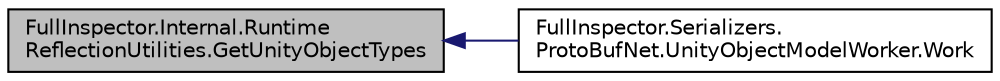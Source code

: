 digraph "FullInspector.Internal.RuntimeReflectionUtilities.GetUnityObjectTypes"
{
  edge [fontname="Helvetica",fontsize="10",labelfontname="Helvetica",labelfontsize="10"];
  node [fontname="Helvetica",fontsize="10",shape=record];
  rankdir="LR";
  Node1 [label="FullInspector.Internal.Runtime\lReflectionUtilities.GetUnityObjectTypes",height=0.2,width=0.4,color="black", fillcolor="grey75", style="filled" fontcolor="black"];
  Node1 -> Node2 [dir="back",color="midnightblue",fontsize="10",style="solid",fontname="Helvetica"];
  Node2 [label="FullInspector.Serializers.\lProtoBufNet.UnityObjectModelWorker.Work",height=0.2,width=0.4,color="black", fillcolor="white", style="filled",URL="$class_full_inspector_1_1_serializers_1_1_proto_buf_net_1_1_unity_object_model_worker.html#acac8df8a96f2ed774dc07a46cf2e4caa"];
}
